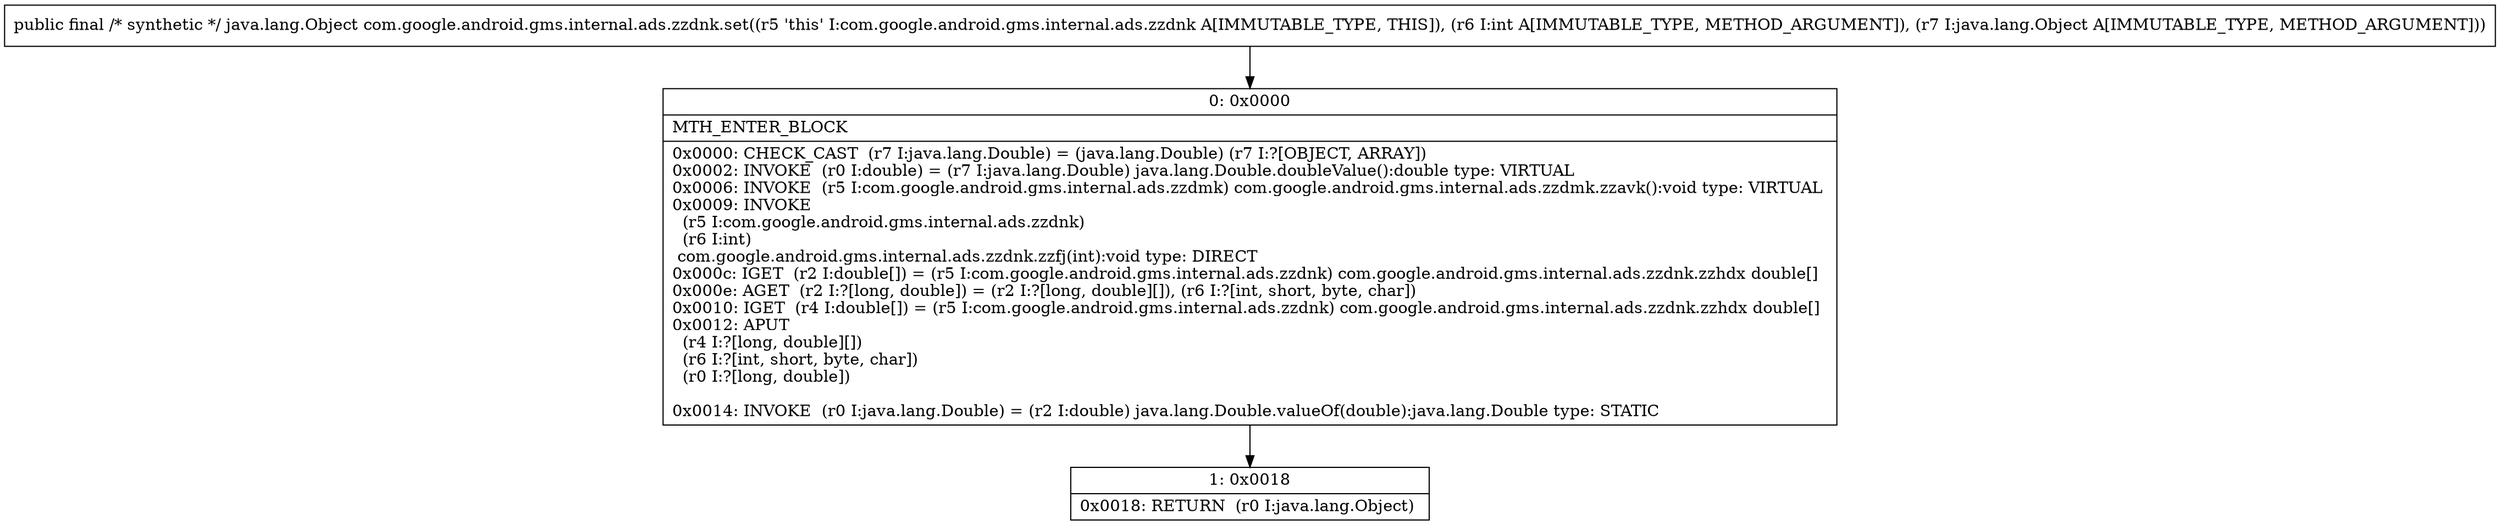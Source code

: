 digraph "CFG forcom.google.android.gms.internal.ads.zzdnk.set(ILjava\/lang\/Object;)Ljava\/lang\/Object;" {
Node_0 [shape=record,label="{0\:\ 0x0000|MTH_ENTER_BLOCK\l|0x0000: CHECK_CAST  (r7 I:java.lang.Double) = (java.lang.Double) (r7 I:?[OBJECT, ARRAY]) \l0x0002: INVOKE  (r0 I:double) = (r7 I:java.lang.Double) java.lang.Double.doubleValue():double type: VIRTUAL \l0x0006: INVOKE  (r5 I:com.google.android.gms.internal.ads.zzdmk) com.google.android.gms.internal.ads.zzdmk.zzavk():void type: VIRTUAL \l0x0009: INVOKE  \l  (r5 I:com.google.android.gms.internal.ads.zzdnk)\l  (r6 I:int)\l com.google.android.gms.internal.ads.zzdnk.zzfj(int):void type: DIRECT \l0x000c: IGET  (r2 I:double[]) = (r5 I:com.google.android.gms.internal.ads.zzdnk) com.google.android.gms.internal.ads.zzdnk.zzhdx double[] \l0x000e: AGET  (r2 I:?[long, double]) = (r2 I:?[long, double][]), (r6 I:?[int, short, byte, char]) \l0x0010: IGET  (r4 I:double[]) = (r5 I:com.google.android.gms.internal.ads.zzdnk) com.google.android.gms.internal.ads.zzdnk.zzhdx double[] \l0x0012: APUT  \l  (r4 I:?[long, double][])\l  (r6 I:?[int, short, byte, char])\l  (r0 I:?[long, double])\l \l0x0014: INVOKE  (r0 I:java.lang.Double) = (r2 I:double) java.lang.Double.valueOf(double):java.lang.Double type: STATIC \l}"];
Node_1 [shape=record,label="{1\:\ 0x0018|0x0018: RETURN  (r0 I:java.lang.Object) \l}"];
MethodNode[shape=record,label="{public final \/* synthetic *\/ java.lang.Object com.google.android.gms.internal.ads.zzdnk.set((r5 'this' I:com.google.android.gms.internal.ads.zzdnk A[IMMUTABLE_TYPE, THIS]), (r6 I:int A[IMMUTABLE_TYPE, METHOD_ARGUMENT]), (r7 I:java.lang.Object A[IMMUTABLE_TYPE, METHOD_ARGUMENT])) }"];
MethodNode -> Node_0;
Node_0 -> Node_1;
}

